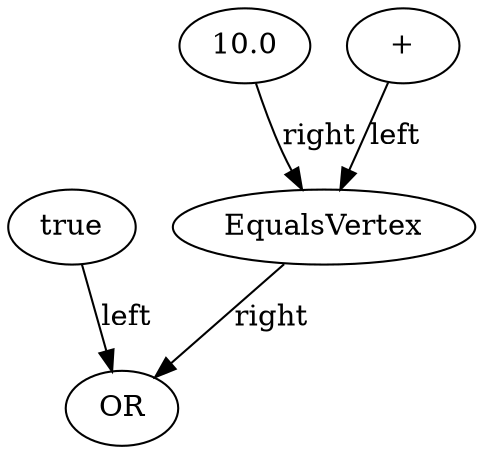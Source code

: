 digraph BayesianNetwork {
<99> -> <100> [label=right]
<98> -> <99> [label=right]
<97> -> <99> [label=left]
<92> -> <100> [label=left]
92[label="true"]
97[label="+"]
98[label="10.0"]
100[label="OR"]
99[label="EqualsVertex"]
}